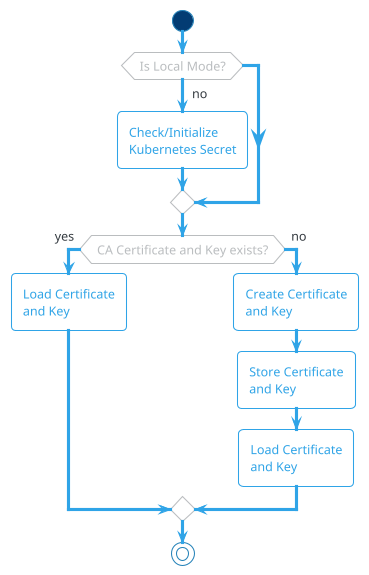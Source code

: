 @startuml
!theme cerulean-outline

start

if (Is Local Mode?) then (no)
    :Check/Initialize
    Kubernetes Secret;
endif

if (CA Certificate and Key exists?) then (yes)
    :Load Certificate
    and Key;
else (no)
    :Create Certificate
    and Key;
    :Store Certificate
    and Key;
    :Load Certificate
    and Key;
endif

stop

@enduml

